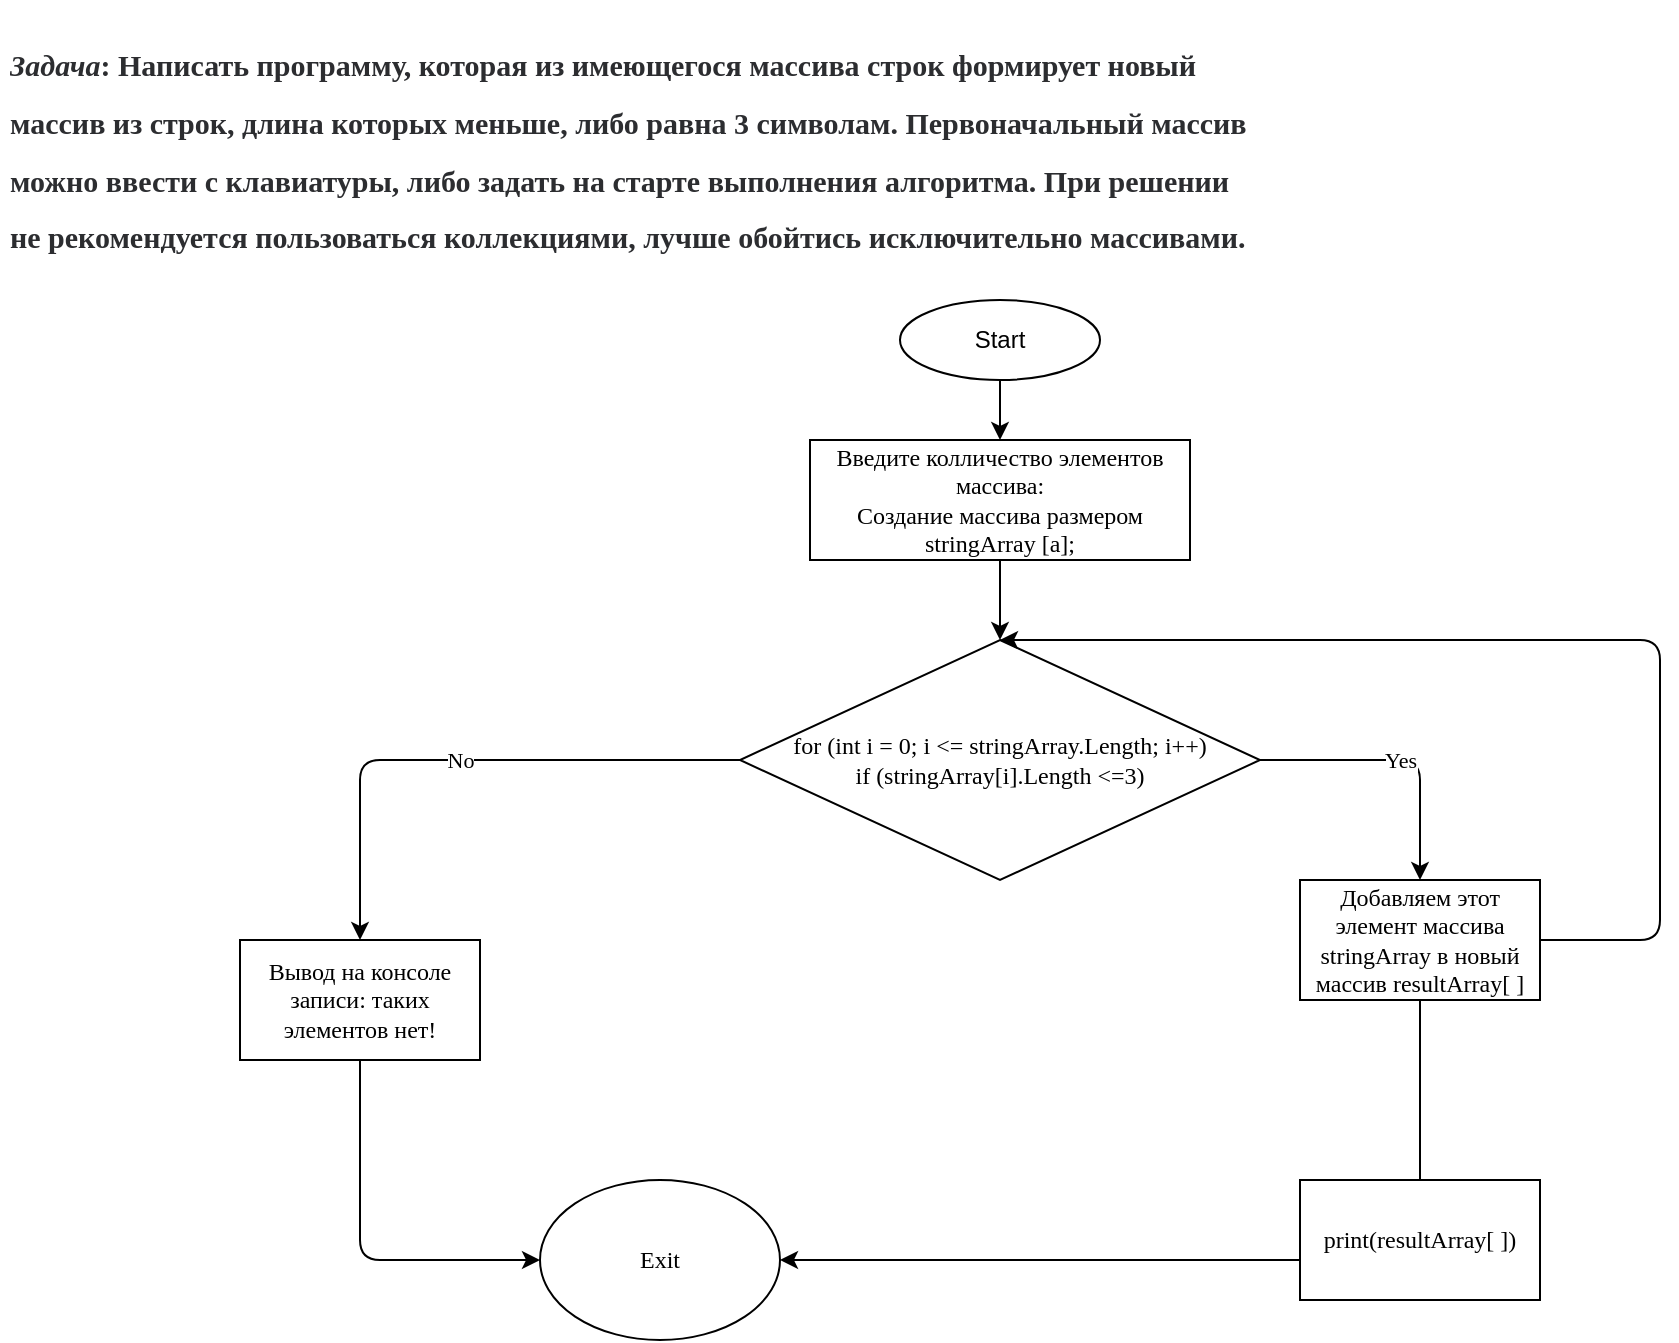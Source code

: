 <mxfile>
    <diagram id="vtmBnGg1nxHVVbGZHZkQ" name="Страница 1">
        <mxGraphModel dx="902" dy="502" grid="1" gridSize="10" guides="1" tooltips="1" connect="1" arrows="1" fold="1" page="1" pageScale="1" pageWidth="850" pageHeight="1100" math="0" shadow="0">
            <root>
                <mxCell id="0"/>
                <mxCell id="1" parent="0"/>
                <mxCell id="5" value="" style="edgeStyle=none;html=1;fontFamily=Times New Roman;" parent="1" source="2" target="4" edge="1">
                    <mxGeometry relative="1" as="geometry"/>
                </mxCell>
                <mxCell id="2" value="Start" style="ellipse;whiteSpace=wrap;html=1;" parent="1" vertex="1">
                    <mxGeometry x="450" y="150" width="100" height="40" as="geometry"/>
                </mxCell>
                <mxCell id="3" value="&lt;h1&gt;&lt;em style=&quot;box-sizing: border-box; color: rgb(44, 45, 48); font-size: 15px; background-color: rgb(255, 255, 255);&quot;&gt;Задача&lt;/em&gt;&lt;span style=&quot;color: rgb(44, 45, 48); font-size: 15px; background-color: rgb(255, 255, 255);&quot;&gt;: Написать программу, которая из имеющегося массива строк формирует новый массив из строк, длина которых меньше, либо равна 3 символам. Первоначальный массив можно ввести с клавиатуры, либо задать на старте выполнения алгоритма. При решении не рекомендуется пользоваться коллекциями, лучше обойтись исключительно массивами.&lt;/span&gt;&lt;br&gt;&lt;/h1&gt;" style="text;html=1;strokeColor=none;fillColor=none;spacing=5;spacingTop=-20;whiteSpace=wrap;overflow=hidden;rounded=0;fontFamily=Times New Roman;fontStyle=1" parent="1" vertex="1">
                    <mxGeometry y="10" width="630" height="140" as="geometry"/>
                </mxCell>
                <mxCell id="8" value="" style="edgeStyle=none;html=1;fontFamily=Times New Roman;" parent="1" source="4" target="6" edge="1">
                    <mxGeometry relative="1" as="geometry"/>
                </mxCell>
                <mxCell id="4" value="Введите колличество элементов массива:&lt;br&gt;Создание массива размером stringArray [a];" style="rounded=0;whiteSpace=wrap;html=1;fontFamily=Times New Roman;" parent="1" vertex="1">
                    <mxGeometry x="405" y="220" width="190" height="60" as="geometry"/>
                </mxCell>
                <mxCell id="9" value="Yes" style="edgeStyle=none;html=1;fontFamily=Times New Roman;entryX=0.5;entryY=0;entryDx=0;entryDy=0;" parent="1" source="6" target="7" edge="1">
                    <mxGeometry relative="1" as="geometry">
                        <mxPoint x="390" y="340" as="targetPoint"/>
                        <Array as="points">
                            <mxPoint x="710" y="380"/>
                        </Array>
                    </mxGeometry>
                </mxCell>
                <mxCell id="11" value="No" style="edgeStyle=none;html=1;fontFamily=Times New Roman;exitX=0;exitY=0.5;exitDx=0;exitDy=0;" parent="1" source="6" edge="1">
                    <mxGeometry relative="1" as="geometry">
                        <Array as="points">
                            <mxPoint x="180" y="380"/>
                        </Array>
                        <mxPoint x="180" y="470" as="targetPoint"/>
                    </mxGeometry>
                </mxCell>
                <mxCell id="6" value="for (int i = 0; i &amp;lt;= stringArray.Length; i++)&lt;br&gt;if (stringArray[i].Length &amp;lt;=3)" style="rhombus;whiteSpace=wrap;html=1;fontFamily=Times New Roman;" parent="1" vertex="1">
                    <mxGeometry x="370" y="320" width="260" height="120" as="geometry"/>
                </mxCell>
                <mxCell id="13" value="" style="edgeStyle=none;html=1;fontFamily=Times New Roman;" parent="1" source="7" edge="1">
                    <mxGeometry relative="1" as="geometry">
                        <mxPoint x="710" y="600" as="targetPoint"/>
                    </mxGeometry>
                </mxCell>
                <mxCell id="7" value="Добавляем этот элемент массива stringArray в новый массив resultArray[ ]" style="rounded=0;whiteSpace=wrap;html=1;fontFamily=Times New Roman;" parent="1" vertex="1">
                    <mxGeometry x="650" y="440" width="120" height="60" as="geometry"/>
                </mxCell>
                <mxCell id="10" value="Вывод на консоле записи: таких элементов нет!" style="whiteSpace=wrap;html=1;fontFamily=Times New Roman;" parent="1" vertex="1">
                    <mxGeometry x="120" y="470" width="120" height="60" as="geometry"/>
                </mxCell>
                <mxCell id="12" value="print(resultArray[ ])" style="rounded=0;whiteSpace=wrap;html=1;fontFamily=Times New Roman;" parent="1" vertex="1">
                    <mxGeometry x="650" y="590" width="120" height="60" as="geometry"/>
                </mxCell>
                <mxCell id="14" value="Exit" style="ellipse;whiteSpace=wrap;html=1;fontFamily=Times New Roman;" parent="1" vertex="1">
                    <mxGeometry x="270" y="590" width="120" height="80" as="geometry"/>
                </mxCell>
                <mxCell id="15" value="" style="endArrow=classic;html=1;fontFamily=Times New Roman;entryX=1;entryY=0.5;entryDx=0;entryDy=0;exitX=0;exitY=0.5;exitDx=0;exitDy=0;" parent="1" edge="1">
                    <mxGeometry width="50" height="50" relative="1" as="geometry">
                        <mxPoint x="650" y="630" as="sourcePoint"/>
                        <mxPoint x="390" y="630" as="targetPoint"/>
                        <Array as="points">
                            <mxPoint x="490" y="630"/>
                        </Array>
                    </mxGeometry>
                </mxCell>
                <mxCell id="16" value="" style="endArrow=classic;html=1;fontFamily=Times New Roman;exitX=0.5;exitY=1;exitDx=0;exitDy=0;entryX=0;entryY=0.5;entryDx=0;entryDy=0;" parent="1" edge="1">
                    <mxGeometry width="50" height="50" relative="1" as="geometry">
                        <mxPoint x="180" y="530" as="sourcePoint"/>
                        <mxPoint x="270" y="630" as="targetPoint"/>
                        <Array as="points">
                            <mxPoint x="180" y="630"/>
                        </Array>
                    </mxGeometry>
                </mxCell>
                <mxCell id="17" value="" style="endArrow=classic;html=1;fontFamily=Times New Roman;entryX=0.5;entryY=0;entryDx=0;entryDy=0;exitX=1;exitY=0.5;exitDx=0;exitDy=0;" parent="1" source="7" target="6" edge="1">
                    <mxGeometry width="50" height="50" relative="1" as="geometry">
                        <mxPoint x="410" y="950" as="sourcePoint"/>
                        <mxPoint x="460" y="900" as="targetPoint"/>
                        <Array as="points">
                            <mxPoint x="830" y="470"/>
                            <mxPoint x="830" y="320"/>
                        </Array>
                    </mxGeometry>
                </mxCell>
            </root>
        </mxGraphModel>
    </diagram>
</mxfile>